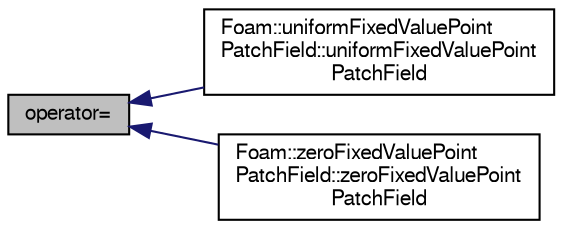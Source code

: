 digraph "operator="
{
  bgcolor="transparent";
  edge [fontname="FreeSans",fontsize="10",labelfontname="FreeSans",labelfontsize="10"];
  node [fontname="FreeSans",fontsize="10",shape=record];
  rankdir="LR";
  Node18 [label="operator=",height=0.2,width=0.4,color="black", fillcolor="grey75", style="filled", fontcolor="black"];
  Node18 -> Node19 [dir="back",color="midnightblue",fontsize="10",style="solid",fontname="FreeSans"];
  Node19 [label="Foam::uniformFixedValuePoint\lPatchField::uniformFixedValuePoint\lPatchField",height=0.2,width=0.4,color="black",URL="$a26634.html#a209ea24b95a922e2802dbdc1112eee33",tooltip="Construct from patch, internal field and dictionary. "];
  Node18 -> Node20 [dir="back",color="midnightblue",fontsize="10",style="solid",fontname="FreeSans"];
  Node20 [label="Foam::zeroFixedValuePoint\lPatchField::zeroFixedValuePoint\lPatchField",height=0.2,width=0.4,color="black",URL="$a24658.html#a075eff6ec19d0c0b4b64405a0206f1fb",tooltip="Construct from patch, internal field and dictionary. "];
}
